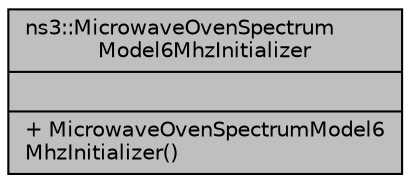 digraph "ns3::MicrowaveOvenSpectrumModel6MhzInitializer"
{
  edge [fontname="Helvetica",fontsize="10",labelfontname="Helvetica",labelfontsize="10"];
  node [fontname="Helvetica",fontsize="10",shape=record];
  Node1 [label="{ns3::MicrowaveOvenSpectrum\lModel6MhzInitializer\n||+ MicrowaveOvenSpectrumModel6\lMhzInitializer()\l}",height=0.2,width=0.4,color="black", fillcolor="grey75", style="filled", fontcolor="black"];
}
